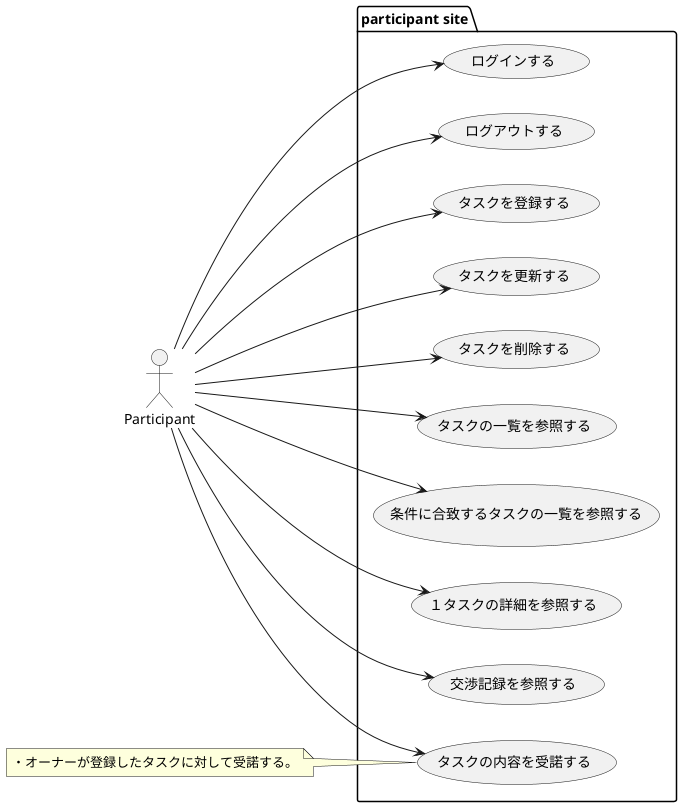 @startuml

left to right direction

actor Participant as p

package "participant site" {
    usecase "ログインする" as loginByParticipant
    usecase "ログアウトする" as logoutByParticipant
    usecase "タスクを登録する" as createMyTaskByParticipant
    usecase "タスクを更新する" as updateMyTaskByParticipant
    usecase "タスクを削除する" as deleteMyTaskByParticipant
    usecase "タスクの一覧を参照する" as listTaskByParticipant
    usecase "条件に合致するタスクの一覧を参照する" as findTaskByParticipant
    usecase "１タスクの詳細を参照する" as getTaskByParticipant
    usecase "交渉記録を参照する" as getNegotiationRecordByParticipant
    usecase "タスクの内容を受諾する" as acceptTaskByParticipant
}

p --> loginByParticipant
p --> logoutByParticipant
p --> createMyTaskByParticipant
p --> updateMyTaskByParticipant
p --> deleteMyTaskByParticipant
p --> listTaskByParticipant
p --> findTaskByParticipant
p --> getTaskByParticipant
p --> getNegotiationRecordByParticipant
p --> acceptTaskByParticipant

note left of acceptTaskByParticipant
・オーナーが登録したタスクに対して受諾する。
end note

@enduml
